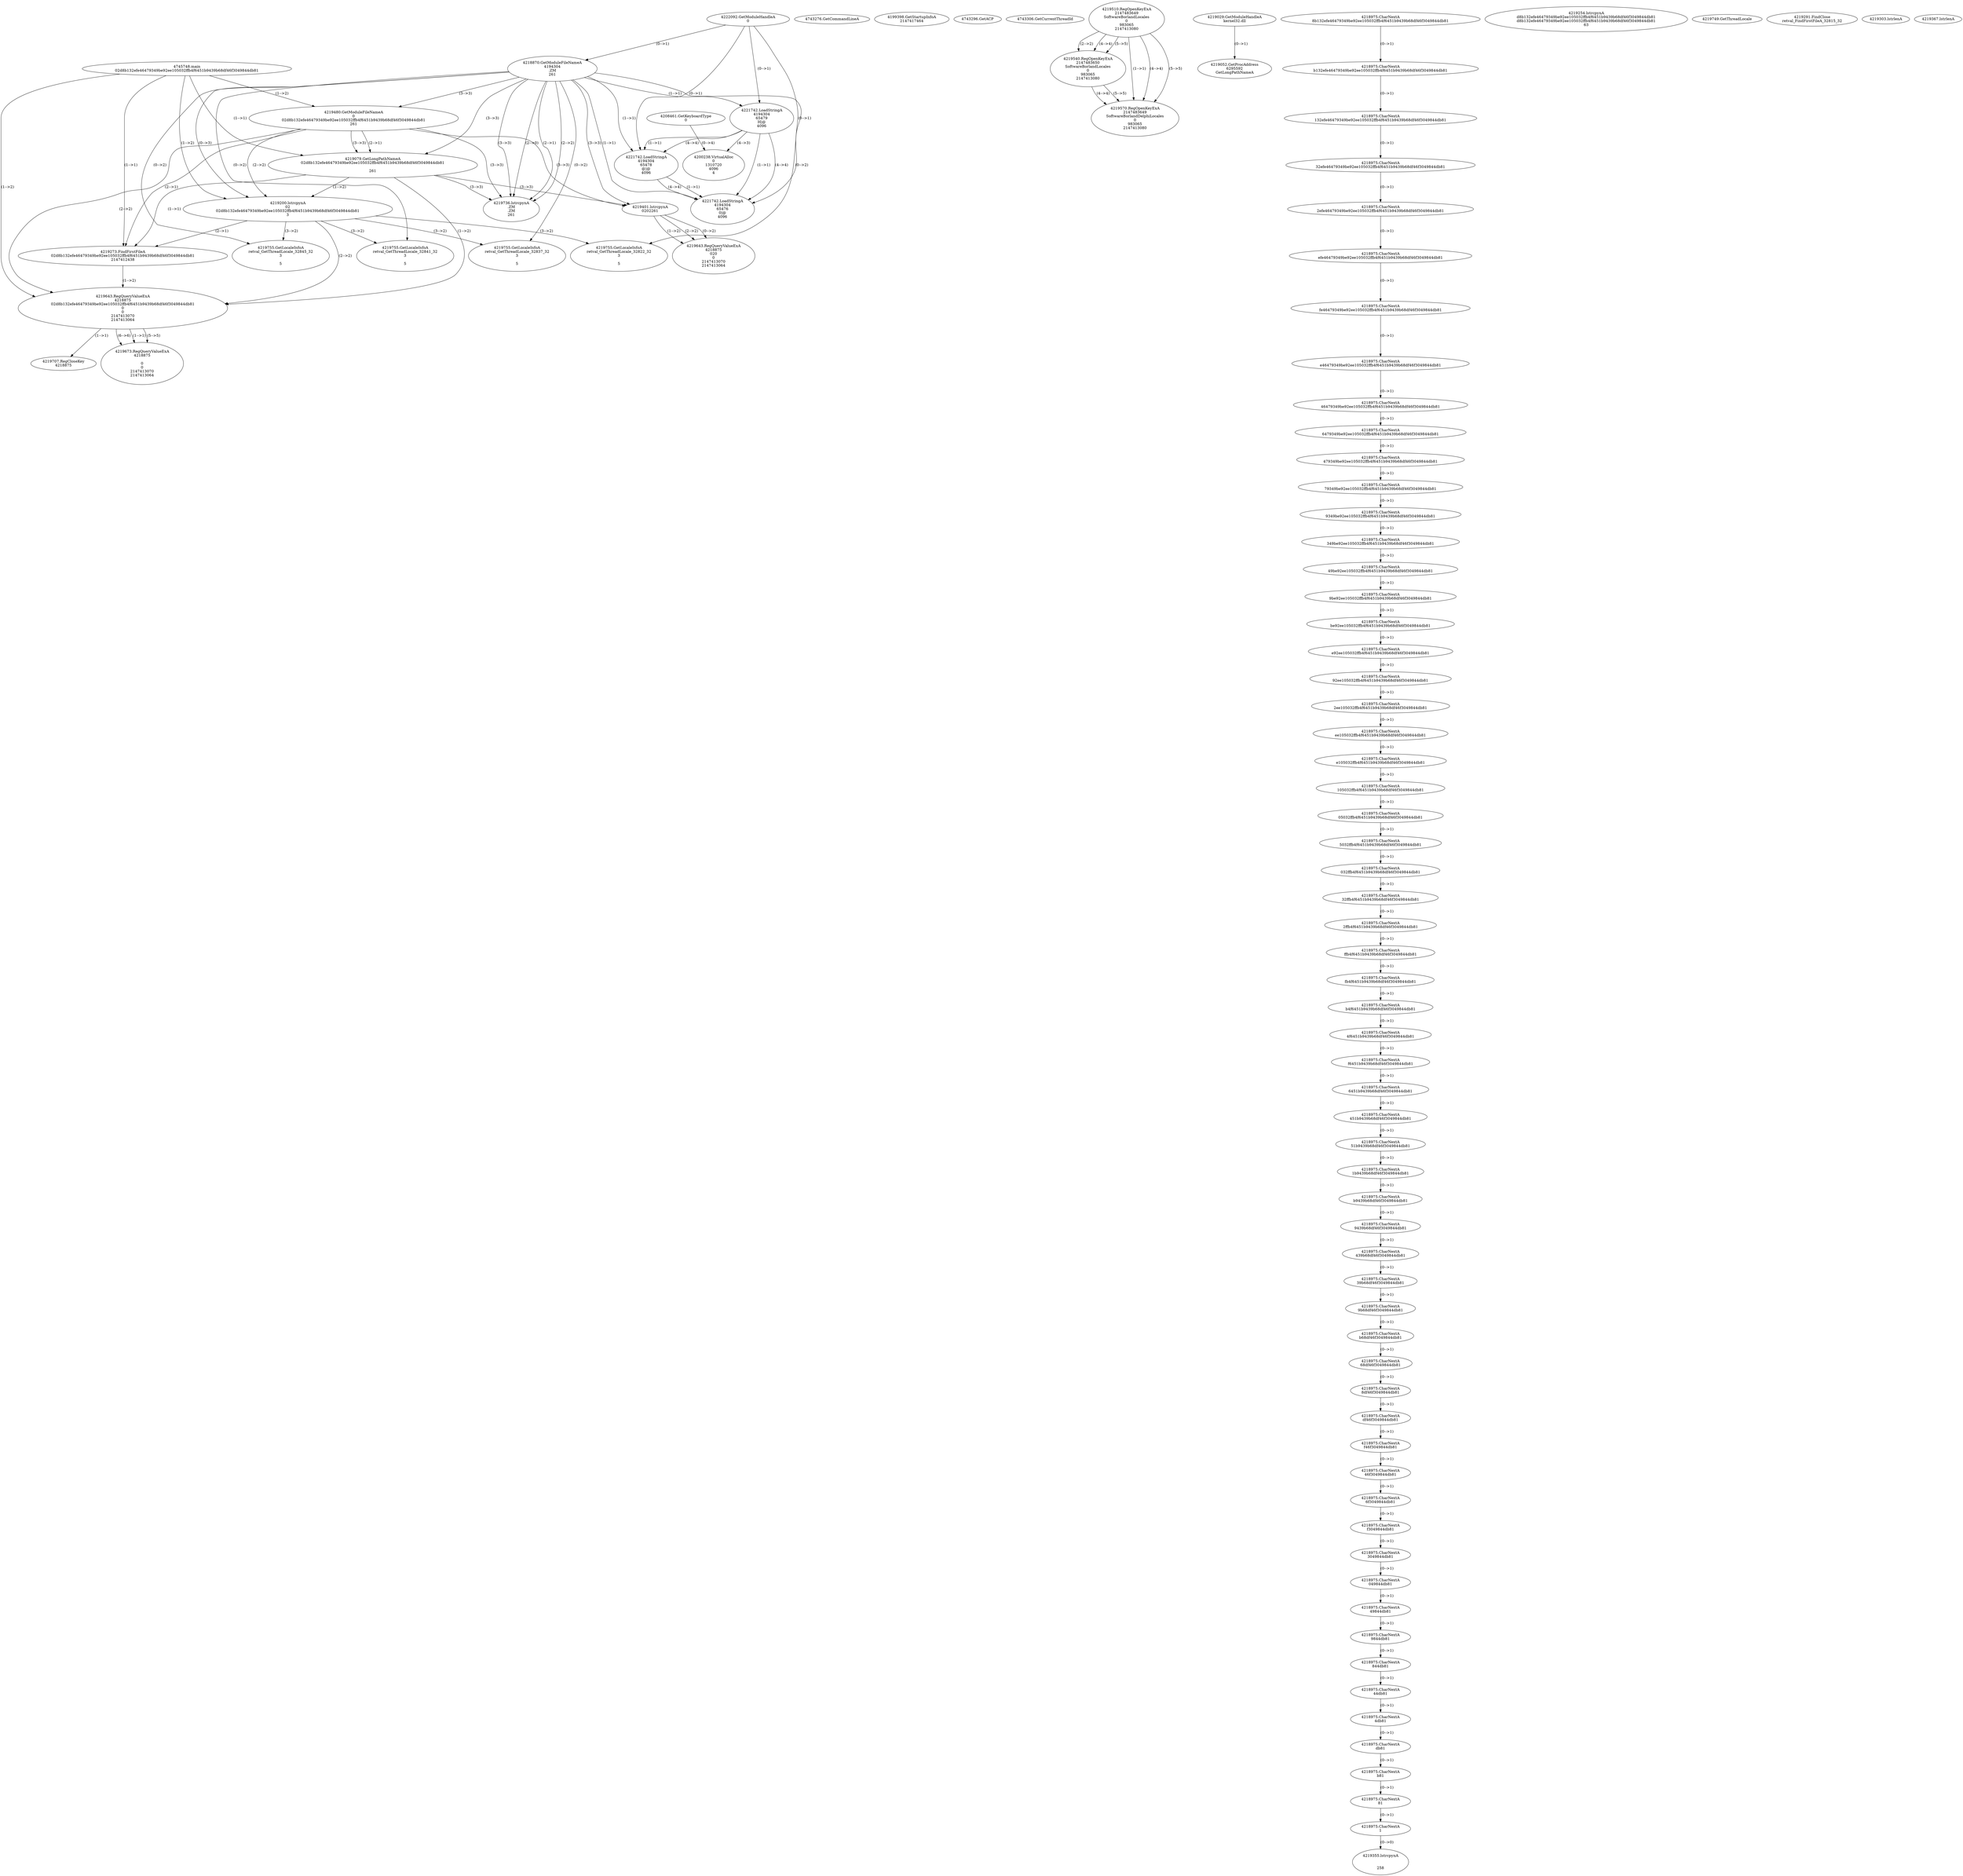 // Global SCDG with merge call
digraph {
	0 [label="4745748.main
02d8b132efe46479349be92ee105032ffb4f6451b9439b68df46f3049844db81"]
	1 [label="4222092.GetModuleHandleA
0"]
	2 [label="4208461.GetKeyboardType
0"]
	3 [label="4743276.GetCommandLineA
"]
	4 [label="4199398.GetStartupInfoA
2147417464"]
	5 [label="4743296.GetACP
"]
	6 [label="4743306.GetCurrentThreadId
"]
	7 [label="4218870.GetModuleFileNameA
4194304
.ZM
261"]
	1 -> 7 [label="(0-->1)"]
	8 [label="4219480.GetModuleFileNameA
0
02d8b132efe46479349be92ee105032ffb4f6451b9439b68df46f3049844db81
261"]
	0 -> 8 [label="(1-->2)"]
	7 -> 8 [label="(3-->3)"]
	9 [label="4219510.RegOpenKeyExA
2147483649
Software\Borland\Locales
0
983065
2147413080"]
	10 [label="4219540.RegOpenKeyExA
2147483650
Software\Borland\Locales
0
983065
2147413080"]
	9 -> 10 [label="(2-->2)"]
	9 -> 10 [label="(4-->4)"]
	9 -> 10 [label="(5-->5)"]
	11 [label="4219570.RegOpenKeyExA
2147483649
Software\Borland\Delphi\Locales
0
983065
2147413080"]
	9 -> 11 [label="(1-->1)"]
	9 -> 11 [label="(4-->4)"]
	10 -> 11 [label="(4-->4)"]
	9 -> 11 [label="(5-->5)"]
	10 -> 11 [label="(5-->5)"]
	12 [label="4219029.GetModuleHandleA
kernel32.dll"]
	13 [label="4219052.GetProcAddress
6295592
GetLongPathNameA"]
	12 -> 13 [label="(0-->1)"]
	14 [label="4219079.GetLongPathNameA
02d8b132efe46479349be92ee105032ffb4f6451b9439b68df46f3049844db81

261"]
	0 -> 14 [label="(1-->1)"]
	8 -> 14 [label="(2-->1)"]
	7 -> 14 [label="(3-->3)"]
	8 -> 14 [label="(3-->3)"]
	15 [label="4219200.lstrcpynA
02
02d8b132efe46479349be92ee105032ffb4f6451b9439b68df46f3049844db81
3"]
	0 -> 15 [label="(1-->2)"]
	8 -> 15 [label="(2-->2)"]
	14 -> 15 [label="(1-->2)"]
	7 -> 15 [label="(0-->3)"]
	16 [label="4218975.CharNextA
8b132efe46479349be92ee105032ffb4f6451b9439b68df46f3049844db81"]
	17 [label="4218975.CharNextA
b132efe46479349be92ee105032ffb4f6451b9439b68df46f3049844db81"]
	16 -> 17 [label="(0-->1)"]
	18 [label="4218975.CharNextA
132efe46479349be92ee105032ffb4f6451b9439b68df46f3049844db81"]
	17 -> 18 [label="(0-->1)"]
	19 [label="4218975.CharNextA
32efe46479349be92ee105032ffb4f6451b9439b68df46f3049844db81"]
	18 -> 19 [label="(0-->1)"]
	20 [label="4218975.CharNextA
2efe46479349be92ee105032ffb4f6451b9439b68df46f3049844db81"]
	19 -> 20 [label="(0-->1)"]
	21 [label="4218975.CharNextA
efe46479349be92ee105032ffb4f6451b9439b68df46f3049844db81"]
	20 -> 21 [label="(0-->1)"]
	22 [label="4218975.CharNextA
fe46479349be92ee105032ffb4f6451b9439b68df46f3049844db81"]
	21 -> 22 [label="(0-->1)"]
	23 [label="4218975.CharNextA
e46479349be92ee105032ffb4f6451b9439b68df46f3049844db81"]
	22 -> 23 [label="(0-->1)"]
	24 [label="4218975.CharNextA
46479349be92ee105032ffb4f6451b9439b68df46f3049844db81"]
	23 -> 24 [label="(0-->1)"]
	25 [label="4218975.CharNextA
6479349be92ee105032ffb4f6451b9439b68df46f3049844db81"]
	24 -> 25 [label="(0-->1)"]
	26 [label="4218975.CharNextA
479349be92ee105032ffb4f6451b9439b68df46f3049844db81"]
	25 -> 26 [label="(0-->1)"]
	27 [label="4218975.CharNextA
79349be92ee105032ffb4f6451b9439b68df46f3049844db81"]
	26 -> 27 [label="(0-->1)"]
	28 [label="4218975.CharNextA
9349be92ee105032ffb4f6451b9439b68df46f3049844db81"]
	27 -> 28 [label="(0-->1)"]
	29 [label="4218975.CharNextA
349be92ee105032ffb4f6451b9439b68df46f3049844db81"]
	28 -> 29 [label="(0-->1)"]
	30 [label="4218975.CharNextA
49be92ee105032ffb4f6451b9439b68df46f3049844db81"]
	29 -> 30 [label="(0-->1)"]
	31 [label="4218975.CharNextA
9be92ee105032ffb4f6451b9439b68df46f3049844db81"]
	30 -> 31 [label="(0-->1)"]
	32 [label="4218975.CharNextA
be92ee105032ffb4f6451b9439b68df46f3049844db81"]
	31 -> 32 [label="(0-->1)"]
	33 [label="4218975.CharNextA
e92ee105032ffb4f6451b9439b68df46f3049844db81"]
	32 -> 33 [label="(0-->1)"]
	34 [label="4218975.CharNextA
92ee105032ffb4f6451b9439b68df46f3049844db81"]
	33 -> 34 [label="(0-->1)"]
	35 [label="4218975.CharNextA
2ee105032ffb4f6451b9439b68df46f3049844db81"]
	34 -> 35 [label="(0-->1)"]
	36 [label="4218975.CharNextA
ee105032ffb4f6451b9439b68df46f3049844db81"]
	35 -> 36 [label="(0-->1)"]
	37 [label="4218975.CharNextA
e105032ffb4f6451b9439b68df46f3049844db81"]
	36 -> 37 [label="(0-->1)"]
	38 [label="4218975.CharNextA
105032ffb4f6451b9439b68df46f3049844db81"]
	37 -> 38 [label="(0-->1)"]
	39 [label="4218975.CharNextA
05032ffb4f6451b9439b68df46f3049844db81"]
	38 -> 39 [label="(0-->1)"]
	40 [label="4218975.CharNextA
5032ffb4f6451b9439b68df46f3049844db81"]
	39 -> 40 [label="(0-->1)"]
	41 [label="4218975.CharNextA
032ffb4f6451b9439b68df46f3049844db81"]
	40 -> 41 [label="(0-->1)"]
	42 [label="4218975.CharNextA
32ffb4f6451b9439b68df46f3049844db81"]
	41 -> 42 [label="(0-->1)"]
	43 [label="4218975.CharNextA
2ffb4f6451b9439b68df46f3049844db81"]
	42 -> 43 [label="(0-->1)"]
	44 [label="4218975.CharNextA
ffb4f6451b9439b68df46f3049844db81"]
	43 -> 44 [label="(0-->1)"]
	45 [label="4218975.CharNextA
fb4f6451b9439b68df46f3049844db81"]
	44 -> 45 [label="(0-->1)"]
	46 [label="4218975.CharNextA
b4f6451b9439b68df46f3049844db81"]
	45 -> 46 [label="(0-->1)"]
	47 [label="4218975.CharNextA
4f6451b9439b68df46f3049844db81"]
	46 -> 47 [label="(0-->1)"]
	48 [label="4218975.CharNextA
f6451b9439b68df46f3049844db81"]
	47 -> 48 [label="(0-->1)"]
	49 [label="4218975.CharNextA
6451b9439b68df46f3049844db81"]
	48 -> 49 [label="(0-->1)"]
	50 [label="4218975.CharNextA
451b9439b68df46f3049844db81"]
	49 -> 50 [label="(0-->1)"]
	51 [label="4218975.CharNextA
51b9439b68df46f3049844db81"]
	50 -> 51 [label="(0-->1)"]
	52 [label="4218975.CharNextA
1b9439b68df46f3049844db81"]
	51 -> 52 [label="(0-->1)"]
	53 [label="4218975.CharNextA
b9439b68df46f3049844db81"]
	52 -> 53 [label="(0-->1)"]
	54 [label="4218975.CharNextA
9439b68df46f3049844db81"]
	53 -> 54 [label="(0-->1)"]
	55 [label="4218975.CharNextA
439b68df46f3049844db81"]
	54 -> 55 [label="(0-->1)"]
	56 [label="4218975.CharNextA
39b68df46f3049844db81"]
	55 -> 56 [label="(0-->1)"]
	57 [label="4218975.CharNextA
9b68df46f3049844db81"]
	56 -> 57 [label="(0-->1)"]
	58 [label="4218975.CharNextA
b68df46f3049844db81"]
	57 -> 58 [label="(0-->1)"]
	59 [label="4218975.CharNextA
68df46f3049844db81"]
	58 -> 59 [label="(0-->1)"]
	60 [label="4218975.CharNextA
8df46f3049844db81"]
	59 -> 60 [label="(0-->1)"]
	61 [label="4218975.CharNextA
df46f3049844db81"]
	60 -> 61 [label="(0-->1)"]
	62 [label="4218975.CharNextA
f46f3049844db81"]
	61 -> 62 [label="(0-->1)"]
	63 [label="4218975.CharNextA
46f3049844db81"]
	62 -> 63 [label="(0-->1)"]
	64 [label="4218975.CharNextA
6f3049844db81"]
	63 -> 64 [label="(0-->1)"]
	65 [label="4218975.CharNextA
f3049844db81"]
	64 -> 65 [label="(0-->1)"]
	66 [label="4218975.CharNextA
3049844db81"]
	65 -> 66 [label="(0-->1)"]
	67 [label="4218975.CharNextA
049844db81"]
	66 -> 67 [label="(0-->1)"]
	68 [label="4218975.CharNextA
49844db81"]
	67 -> 68 [label="(0-->1)"]
	69 [label="4218975.CharNextA
9844db81"]
	68 -> 69 [label="(0-->1)"]
	70 [label="4218975.CharNextA
844db81"]
	69 -> 70 [label="(0-->1)"]
	71 [label="4218975.CharNextA
44db81"]
	70 -> 71 [label="(0-->1)"]
	72 [label="4218975.CharNextA
4db81"]
	71 -> 72 [label="(0-->1)"]
	73 [label="4218975.CharNextA
db81"]
	72 -> 73 [label="(0-->1)"]
	74 [label="4218975.CharNextA
b81"]
	73 -> 74 [label="(0-->1)"]
	75 [label="4218975.CharNextA
81"]
	74 -> 75 [label="(0-->1)"]
	76 [label="4218975.CharNextA
1"]
	75 -> 76 [label="(0-->1)"]
	77 [label="4219254.lstrcpynA
d8b132efe46479349be92ee105032ffb4f6451b9439b68df46f3049844db81
d8b132efe46479349be92ee105032ffb4f6451b9439b68df46f3049844db81
63"]
	78 [label="4219273.FindFirstFileA
02d8b132efe46479349be92ee105032ffb4f6451b9439b68df46f3049844db81
2147412438"]
	0 -> 78 [label="(1-->1)"]
	8 -> 78 [label="(2-->1)"]
	14 -> 78 [label="(1-->1)"]
	15 -> 78 [label="(2-->1)"]
	79 [label="4219643.RegQueryValueExA
4218875
02d8b132efe46479349be92ee105032ffb4f6451b9439b68df46f3049844db81
0
0
2147413070
2147413064"]
	0 -> 79 [label="(1-->2)"]
	8 -> 79 [label="(2-->2)"]
	14 -> 79 [label="(1-->2)"]
	15 -> 79 [label="(2-->2)"]
	78 -> 79 [label="(1-->2)"]
	80 [label="4219707.RegCloseKey
4218875"]
	79 -> 80 [label="(1-->1)"]
	81 [label="4219736.lstrcpynA
.ZM
.ZM
261"]
	7 -> 81 [label="(2-->1)"]
	7 -> 81 [label="(2-->2)"]
	7 -> 81 [label="(3-->3)"]
	8 -> 81 [label="(3-->3)"]
	14 -> 81 [label="(3-->3)"]
	7 -> 81 [label="(2-->0)"]
	82 [label="4219749.GetThreadLocale
"]
	83 [label="4219755.GetLocaleInfoA
retval_GetThreadLocale_32822_32
3

5"]
	7 -> 83 [label="(0-->2)"]
	15 -> 83 [label="(3-->2)"]
	84 [label="4221742.LoadStringA
4194304
65479
H|@
4096"]
	1 -> 84 [label="(0-->1)"]
	7 -> 84 [label="(1-->1)"]
	85 [label="4200238.VirtualAlloc
0
1310720
4096
4"]
	84 -> 85 [label="(4-->3)"]
	2 -> 85 [label="(0-->4)"]
	86 [label="4221742.LoadStringA
4194304
65478
@|@
4096"]
	1 -> 86 [label="(0-->1)"]
	7 -> 86 [label="(1-->1)"]
	84 -> 86 [label="(1-->1)"]
	84 -> 86 [label="(4-->4)"]
	87 [label="4219673.RegQueryValueExA
4218875

0
0
2147413070
2147413064"]
	79 -> 87 [label="(1-->1)"]
	79 -> 87 [label="(5-->5)"]
	79 -> 87 [label="(6-->6)"]
	88 [label="4219755.GetLocaleInfoA
retval_GetThreadLocale_32845_32
3

5"]
	7 -> 88 [label="(0-->2)"]
	15 -> 88 [label="(3-->2)"]
	89 [label="4219291.FindClose
retval_FindFirstFileA_32815_32"]
	90 [label="4219303.lstrlenA
"]
	91 [label="4219355.lstrcpynA


258"]
	76 -> 91 [label="(0-->0)"]
	92 [label="4219367.lstrlenA
"]
	93 [label="4219401.lstrcpynA
02\
02\
261"]
	7 -> 93 [label="(3-->3)"]
	8 -> 93 [label="(3-->3)"]
	14 -> 93 [label="(3-->3)"]
	94 [label="4219643.RegQueryValueExA
4218875
02\
0
0
2147413070
2147413064"]
	93 -> 94 [label="(1-->2)"]
	93 -> 94 [label="(2-->2)"]
	93 -> 94 [label="(0-->2)"]
	95 [label="4219755.GetLocaleInfoA
retval_GetThreadLocale_32841_32
3

5"]
	7 -> 95 [label="(0-->2)"]
	15 -> 95 [label="(3-->2)"]
	96 [label="4219755.GetLocaleInfoA
retval_GetThreadLocale_32837_32
3

5"]
	7 -> 96 [label="(0-->2)"]
	15 -> 96 [label="(3-->2)"]
	97 [label="4221742.LoadStringA
4194304
65476
0|@
4096"]
	1 -> 97 [label="(0-->1)"]
	7 -> 97 [label="(1-->1)"]
	84 -> 97 [label="(1-->1)"]
	86 -> 97 [label="(1-->1)"]
	84 -> 97 [label="(4-->4)"]
	86 -> 97 [label="(4-->4)"]
}

